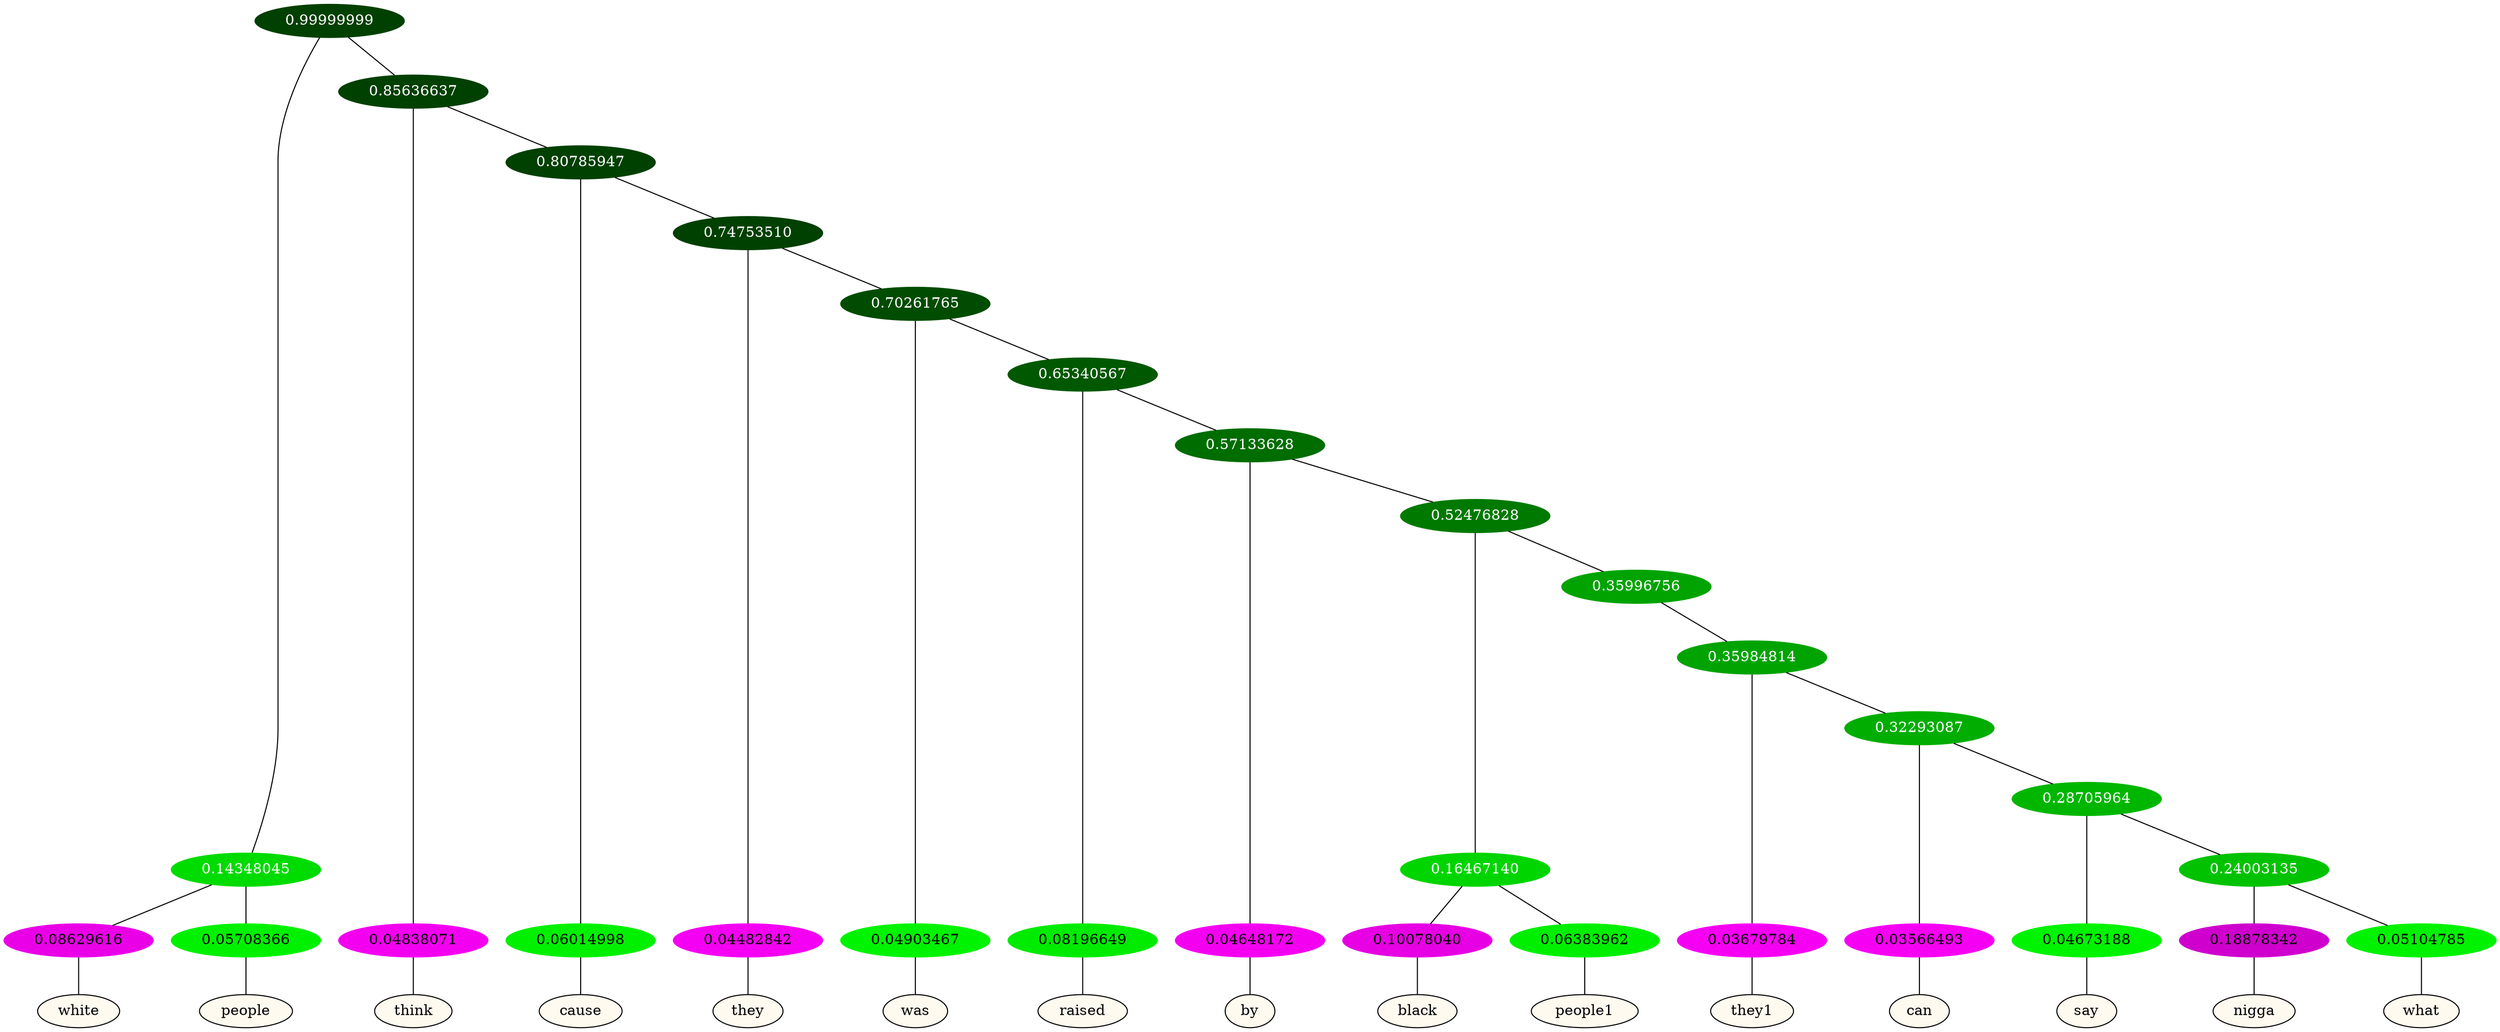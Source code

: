 graph {
	node [format=png height=0.15 nodesep=0.001 ordering=out overlap=prism overlap_scaling=0.01 ranksep=0.001 ratio=0.2 style=filled width=0.15]
	{
		rank=same
		a_w_3 [label=white color=black fillcolor=floralwhite style="filled,solid"]
		a_w_4 [label=people color=black fillcolor=floralwhite style="filled,solid"]
		a_w_5 [label=think color=black fillcolor=floralwhite style="filled,solid"]
		a_w_7 [label=cause color=black fillcolor=floralwhite style="filled,solid"]
		a_w_9 [label=they color=black fillcolor=floralwhite style="filled,solid"]
		a_w_11 [label=was color=black fillcolor=floralwhite style="filled,solid"]
		a_w_13 [label=raised color=black fillcolor=floralwhite style="filled,solid"]
		a_w_15 [label=by color=black fillcolor=floralwhite style="filled,solid"]
		a_w_19 [label=black color=black fillcolor=floralwhite style="filled,solid"]
		a_w_20 [label=people1 color=black fillcolor=floralwhite style="filled,solid"]
		a_w_22 [label=they1 color=black fillcolor=floralwhite style="filled,solid"]
		a_w_24 [label=can color=black fillcolor=floralwhite style="filled,solid"]
		a_w_26 [label=say color=black fillcolor=floralwhite style="filled,solid"]
		a_w_28 [label=nigga color=black fillcolor=floralwhite style="filled,solid"]
		a_w_29 [label=what color=black fillcolor=floralwhite style="filled,solid"]
	}
	a_n_3 -- a_w_3
	a_n_4 -- a_w_4
	a_n_5 -- a_w_5
	a_n_7 -- a_w_7
	a_n_9 -- a_w_9
	a_n_11 -- a_w_11
	a_n_13 -- a_w_13
	a_n_15 -- a_w_15
	a_n_19 -- a_w_19
	a_n_20 -- a_w_20
	a_n_22 -- a_w_22
	a_n_24 -- a_w_24
	a_n_26 -- a_w_26
	a_n_28 -- a_w_28
	a_n_29 -- a_w_29
	{
		rank=same
		a_n_3 [label=0.08629616 color="0.835 1.000 0.914" fontcolor=black]
		a_n_4 [label=0.05708366 color="0.334 1.000 0.943" fontcolor=black]
		a_n_5 [label=0.04838071 color="0.835 1.000 0.952" fontcolor=black]
		a_n_7 [label=0.06014998 color="0.334 1.000 0.940" fontcolor=black]
		a_n_9 [label=0.04482842 color="0.835 1.000 0.955" fontcolor=black]
		a_n_11 [label=0.04903467 color="0.334 1.000 0.951" fontcolor=black]
		a_n_13 [label=0.08196649 color="0.334 1.000 0.918" fontcolor=black]
		a_n_15 [label=0.04648172 color="0.835 1.000 0.954" fontcolor=black]
		a_n_19 [label=0.10078040 color="0.835 1.000 0.899" fontcolor=black]
		a_n_20 [label=0.06383962 color="0.334 1.000 0.936" fontcolor=black]
		a_n_22 [label=0.03679784 color="0.835 1.000 0.963" fontcolor=black]
		a_n_24 [label=0.03566493 color="0.835 1.000 0.964" fontcolor=black]
		a_n_26 [label=0.04673188 color="0.334 1.000 0.953" fontcolor=black]
		a_n_28 [label=0.18878342 color="0.835 1.000 0.811" fontcolor=black]
		a_n_29 [label=0.05104785 color="0.334 1.000 0.949" fontcolor=black]
	}
	a_n_0 [label=0.99999999 color="0.334 1.000 0.250" fontcolor=grey99]
	a_n_1 [label=0.14348045 color="0.334 1.000 0.857" fontcolor=grey99]
	a_n_0 -- a_n_1
	a_n_2 [label=0.85636637 color="0.334 1.000 0.250" fontcolor=grey99]
	a_n_0 -- a_n_2
	a_n_1 -- a_n_3
	a_n_1 -- a_n_4
	a_n_2 -- a_n_5
	a_n_6 [label=0.80785947 color="0.334 1.000 0.250" fontcolor=grey99]
	a_n_2 -- a_n_6
	a_n_6 -- a_n_7
	a_n_8 [label=0.74753510 color="0.334 1.000 0.252" fontcolor=grey99]
	a_n_6 -- a_n_8
	a_n_8 -- a_n_9
	a_n_10 [label=0.70261765 color="0.334 1.000 0.297" fontcolor=grey99]
	a_n_8 -- a_n_10
	a_n_10 -- a_n_11
	a_n_12 [label=0.65340567 color="0.334 1.000 0.347" fontcolor=grey99]
	a_n_10 -- a_n_12
	a_n_12 -- a_n_13
	a_n_14 [label=0.57133628 color="0.334 1.000 0.429" fontcolor=grey99]
	a_n_12 -- a_n_14
	a_n_14 -- a_n_15
	a_n_16 [label=0.52476828 color="0.334 1.000 0.475" fontcolor=grey99]
	a_n_14 -- a_n_16
	a_n_17 [label=0.16467140 color="0.334 1.000 0.835" fontcolor=grey99]
	a_n_16 -- a_n_17
	a_n_18 [label=0.35996756 color="0.334 1.000 0.640" fontcolor=grey99]
	a_n_16 -- a_n_18
	a_n_17 -- a_n_19
	a_n_17 -- a_n_20
	a_n_21 [label=0.35984814 color="0.334 1.000 0.640" fontcolor=grey99]
	a_n_18 -- a_n_21
	a_n_21 -- a_n_22
	a_n_23 [label=0.32293087 color="0.334 1.000 0.677" fontcolor=grey99]
	a_n_21 -- a_n_23
	a_n_23 -- a_n_24
	a_n_25 [label=0.28705964 color="0.334 1.000 0.713" fontcolor=grey99]
	a_n_23 -- a_n_25
	a_n_25 -- a_n_26
	a_n_27 [label=0.24003135 color="0.334 1.000 0.760" fontcolor=grey99]
	a_n_25 -- a_n_27
	a_n_27 -- a_n_28
	a_n_27 -- a_n_29
}
